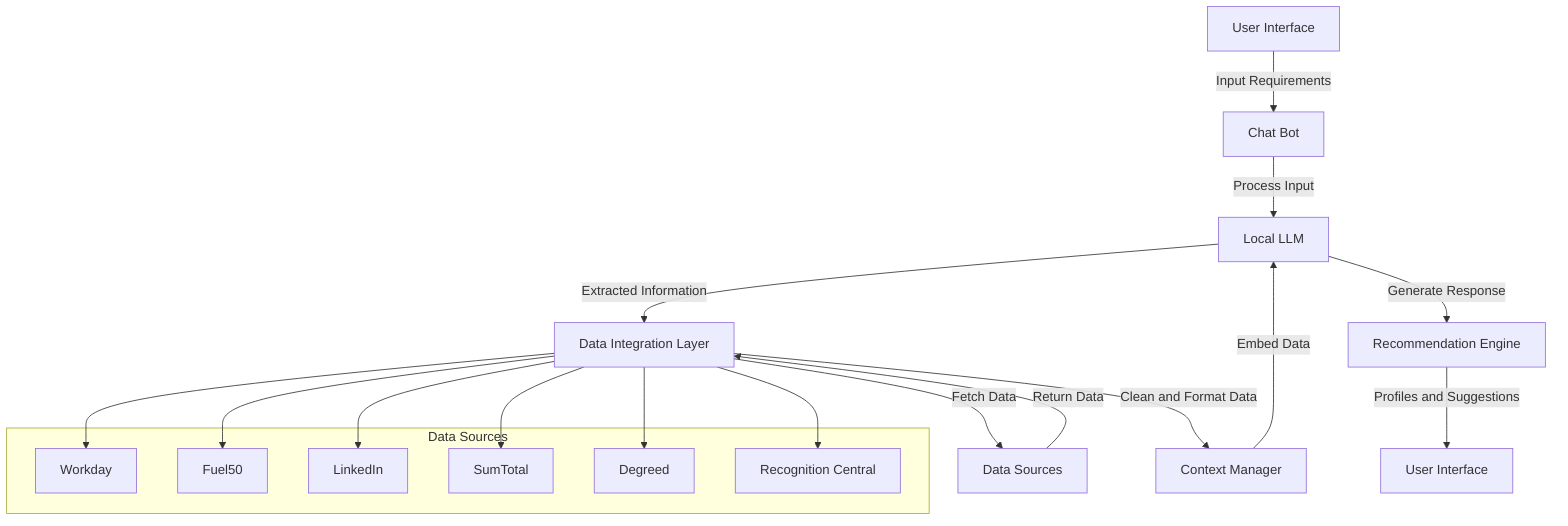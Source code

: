 graph TD
    A[User Interface] -->|Input Requirements| B[Chat Bot]
    B -->|Process Input| C[Local LLM]
    C -->|Extracted Information| D[Data Integration Layer]
    D -->|Fetch Data| E[Data Sources]
    E -->|Return Data| D
    D -->|Clean and Format Data| F[Context Manager]
    F -->|Embed Data| C
    C -->|Generate Response| G[Recommendation Engine]
    G -->|Profiles and Suggestions| H[User Interface]
 
    subgraph Data Sources
        I[Workday]
        J[Fuel50]
        K[LinkedIn]
        L[SumTotal]
        M[Degreed]
        N[Recognition Central]
    end
 
    D --> I
    D --> J
    D --> K
    D --> L
    D --> M
    D --> N